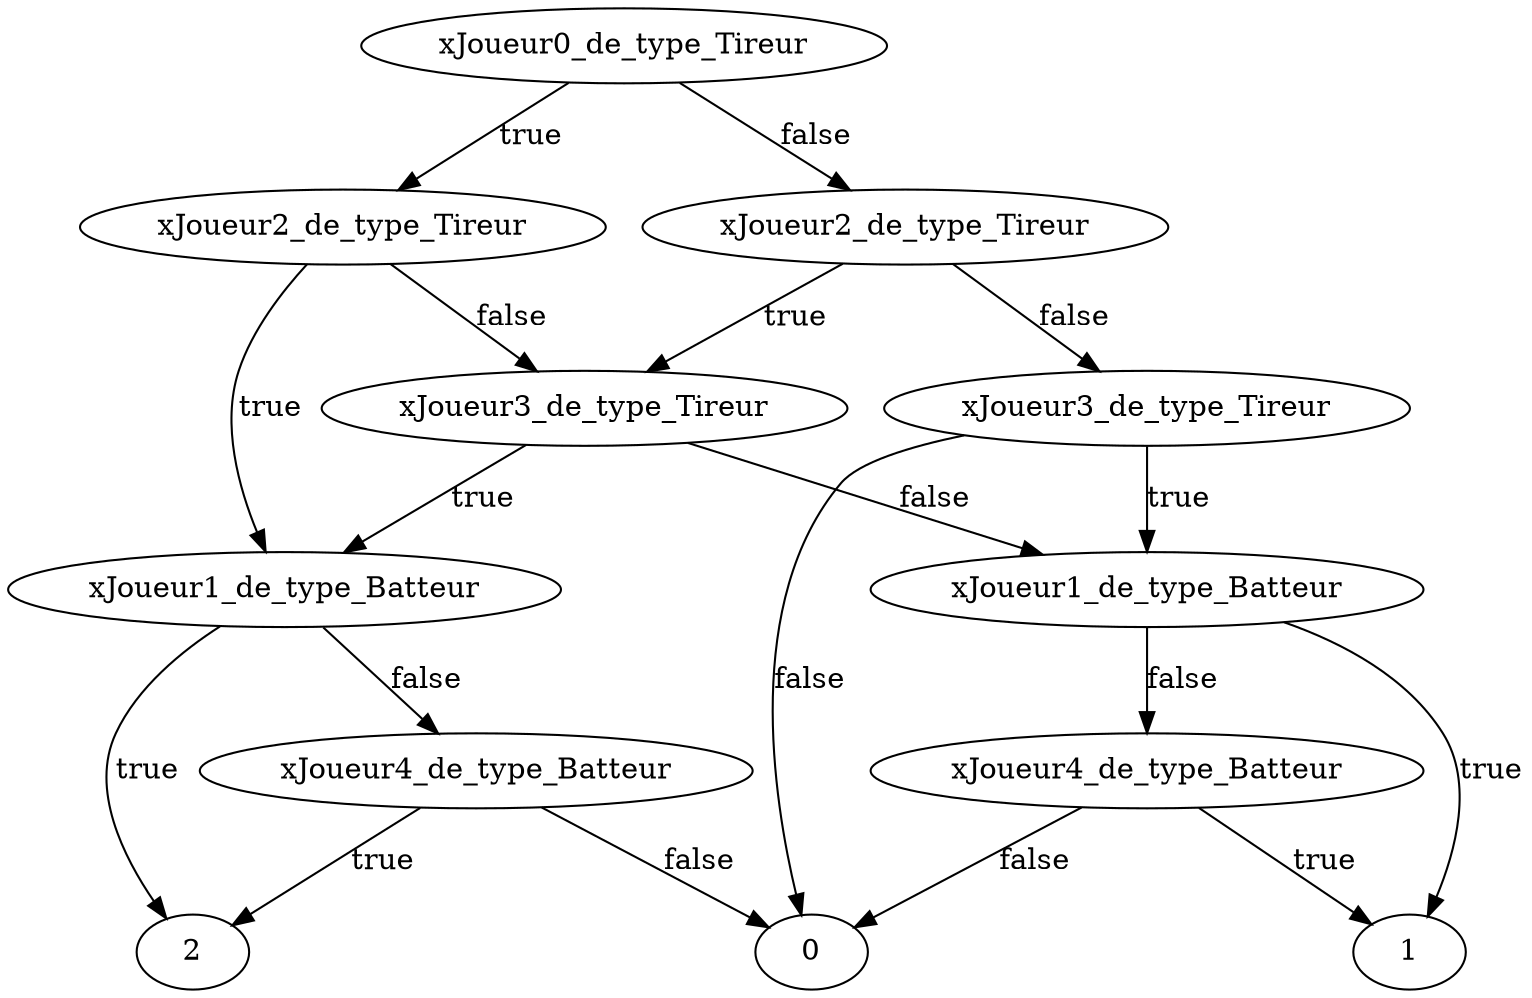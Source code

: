 digraph G {
11 [label=xJoueur0_de_type_Tireur];
11 -> 10 [label=true];
11 -> 9 [label=false];
9 [label=xJoueur2_de_type_Tireur];
9 -> 8 [label=true];
9 -> 4 [label=false];
10 [label=xJoueur2_de_type_Tireur];
10 -> 7 [label=true];
10 -> 8 [label=false];
8 [label=xJoueur3_de_type_Tireur];
8 -> 7 [label=true];
8 -> 3 [label=false];
4 [label=xJoueur3_de_type_Tireur];
4 -> 3 [label=true];
4 -> 0 [label=false];
3 [label=xJoueur1_de_type_Batteur];
3 -> 1 [label=true];
3 -> 2 [label=false];
7 [label=xJoueur1_de_type_Batteur];
7 -> 5 [label=true];
7 -> 6 [label=false];
6 [label=xJoueur4_de_type_Batteur];
6 -> 5 [label=true];
6 -> 0 [label=false];
2 [label=xJoueur4_de_type_Batteur];
2 -> 1 [label=true];
2 -> 0 [label=false];
0 [label=0];
1 [label=1];
5 [label=2];
}
